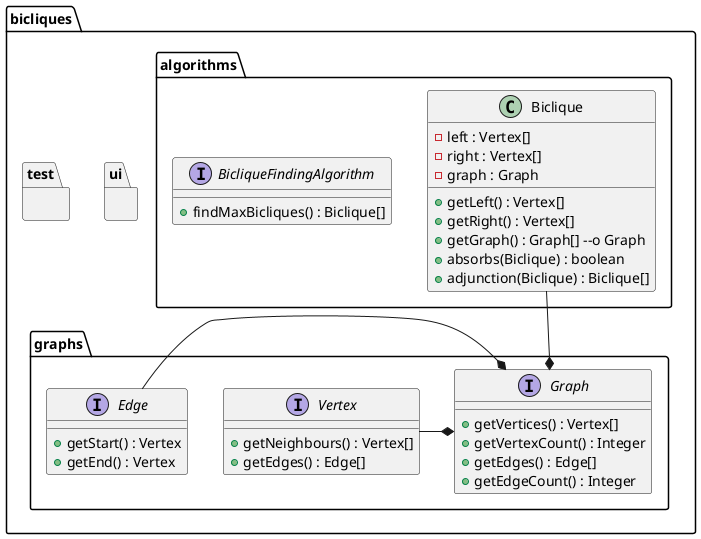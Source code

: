 /'
This is our model for the class diagram. Whenever you have any remarks
to make regarding one part of the program or another, just make a
comment windows in here like this.
Sign it with your initials as well. -MI
'/

/'
We can have a nice separation of labor: each one of us gets to implement
a max biclique algorithm and one of the following parts:
- Tests
- UI and input
- Graphs and graph parsing.
-MI
'/

@startuml

package bicliques {

' The graph section
package bicliques.graphs {

  interface Graph {
    {method} + getVertices() : Vertex[]
    {method} + getVertexCount() : Integer
    {method} + getEdges() : Edge[]
    {method} + getEdgeCount() : Integer
  }

  interface Vertex {
    {method} + getNeighbours() : Vertex[]
    {method} + getEdges() : Edge[]
  }
  
  interface Edge {
    {method} + getStart() : Vertex
    {method} + getEnd() : Vertex
  }

  Vertex -* Graph
  Edge -* Graph
  
}


' The UI section
package bicliques.ui {

/'
For the UI part I say we need to come up with something, that can read in
the text files (I don't want to be copying and pasting stuff in the windows
every time I use it). - MI.
'/

}

' The algorithms section
package bicliques.algorithms {

  class Biclique {
    {field} - left : Vertex[]
    {field} - right : Vertex[]
    {field} - graph : Graph
    {method} + getLeft() : Vertex[]
    {method} + getRight() : Vertex[]
    {method} + getGraph() : Graph[] --o Graph
    {method} + absorbs(Biclique) : boolean
    {method} + adjunction(Biclique) : Biclique[]
  }

  Biclique --* Graph

  interface BicliqueFindingAlgorithm {
    {method} + findMaxBicliques() : Biclique[]
  }

}

package bicliques.test {

/'
The testing that we will need. I say we use junit 4 or 5
to make it more streamlined. -MI
'/

}

}

@enduml

